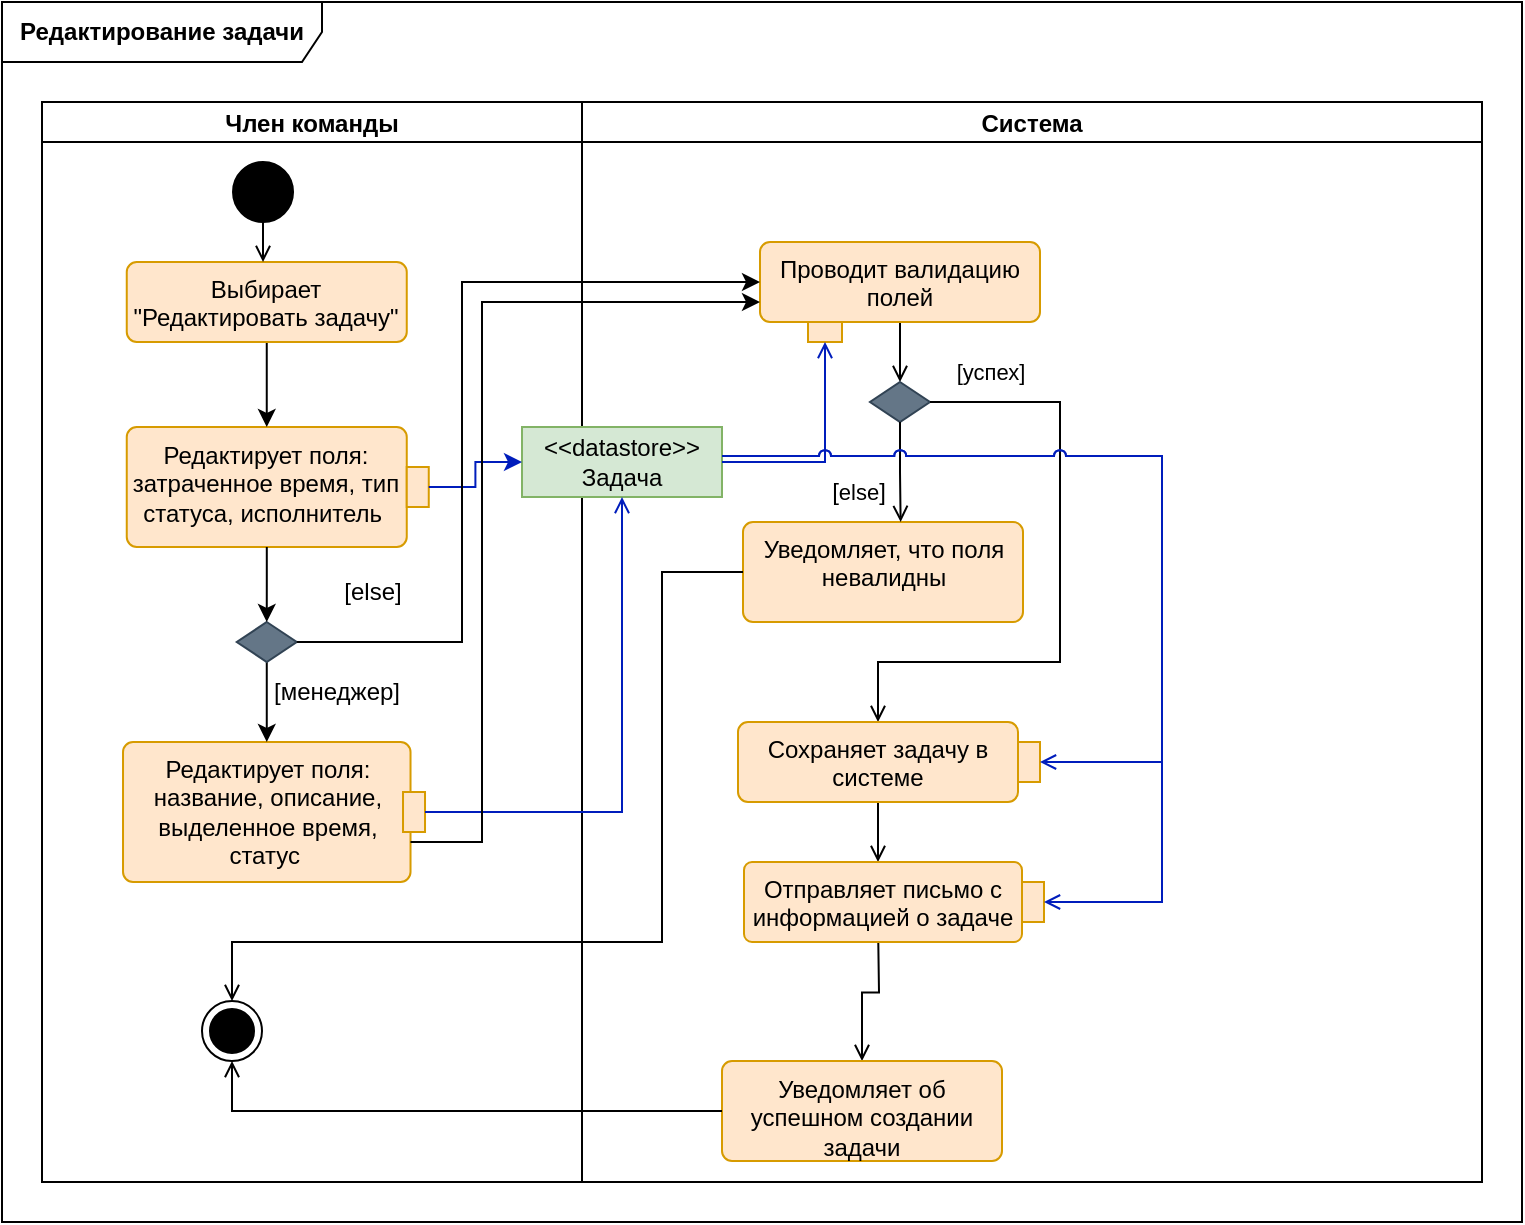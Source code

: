 <mxfile version="22.1.18" type="device" pages="2">
  <diagram name="Страница — 1" id="4nss-KkPXFQWBisD1zAM">
    <mxGraphModel dx="2012" dy="683" grid="1" gridSize="10" guides="1" tooltips="1" connect="1" arrows="1" fold="1" page="1" pageScale="1" pageWidth="827" pageHeight="1169" math="0" shadow="0">
      <root>
        <mxCell id="0" />
        <mxCell id="1" parent="0" />
        <mxCell id="ir2lZSe-M-KhIsvbzkP0-20" value="" style="shape=table;childLayout=tableLayout;startSize=0;fillColor=none;collapsible=0;recursiveResize=0;expand=0;" parent="1" vertex="1">
          <mxGeometry x="-210" y="110" width="720" height="540" as="geometry" />
        </mxCell>
        <mxCell id="ir2lZSe-M-KhIsvbzkP0-21" value="" style="shape=tableRow;horizontal=0;swimlaneHead=0;swimlaneBody=0;top=0;left=0;strokeColor=inherit;bottom=0;right=0;dropTarget=0;fontStyle=0;fillColor=none;points=[[0,0.5],[1,0.5]];portConstraint=eastwest;startSize=0;collapsible=0;recursiveResize=0;expand=0;" parent="ir2lZSe-M-KhIsvbzkP0-20" vertex="1">
          <mxGeometry width="720" height="540" as="geometry" />
        </mxCell>
        <mxCell id="ir2lZSe-M-KhIsvbzkP0-22" value="Член команды" style="swimlane;swimlaneHead=0;swimlaneBody=0;fontStyle=1;strokeColor=inherit;connectable=0;fillColor=none;startSize=20;collapsible=0;recursiveResize=0;expand=0;" parent="ir2lZSe-M-KhIsvbzkP0-21" vertex="1">
          <mxGeometry width="270" height="540" as="geometry">
            <mxRectangle width="270" height="540" as="alternateBounds" />
          </mxGeometry>
        </mxCell>
        <mxCell id="ir2lZSe-M-KhIsvbzkP0-23" value="Система" style="swimlane;swimlaneHead=0;swimlaneBody=0;fontStyle=1;strokeColor=inherit;connectable=0;fillColor=none;startSize=20;collapsible=0;recursiveResize=0;expand=0;" parent="ir2lZSe-M-KhIsvbzkP0-21" vertex="1">
          <mxGeometry x="270" width="450" height="540" as="geometry">
            <mxRectangle width="450" height="540" as="alternateBounds" />
          </mxGeometry>
        </mxCell>
        <mxCell id="xCekLvlc1uRamUwz6qQX-13" style="edgeStyle=orthogonalEdgeStyle;rounded=0;orthogonalLoop=1;jettySize=auto;html=1;exitX=0.5;exitY=1;exitDx=0;exitDy=0;endArrow=open;endFill=0;" parent="ir2lZSe-M-KhIsvbzkP0-23" source="ir2lZSe-M-KhIsvbzkP0-47" target="ir2lZSe-M-KhIsvbzkP0-51" edge="1">
          <mxGeometry relative="1" as="geometry" />
        </mxCell>
        <mxCell id="ir2lZSe-M-KhIsvbzkP0-47" value="Проводит валидацию полей" style="html=1;align=center;verticalAlign=top;rounded=1;absoluteArcSize=1;arcSize=10;dashed=0;whiteSpace=wrap;fillColor=#ffe6cc;strokeColor=#d79b00;" parent="ir2lZSe-M-KhIsvbzkP0-23" vertex="1">
          <mxGeometry x="89" y="70" width="140" height="40" as="geometry" />
        </mxCell>
        <mxCell id="ir2lZSe-M-KhIsvbzkP0-51" value="" style="rhombus;whiteSpace=wrap;html=1;verticalAlign=top;rounded=0;arcSize=10;dashed=0;fillColor=#647687;fontColor=#ffffff;strokeColor=#314354;" parent="ir2lZSe-M-KhIsvbzkP0-23" vertex="1">
          <mxGeometry x="144" y="140" width="30" height="20" as="geometry" />
        </mxCell>
        <mxCell id="ir2lZSe-M-KhIsvbzkP0-64" value="&lt;font style=&quot;font-size: 11px;&quot;&gt;[успех]&lt;/font&gt;" style="text;html=1;align=center;verticalAlign=middle;resizable=0;points=[];autosize=1;strokeColor=none;fillColor=none;" parent="ir2lZSe-M-KhIsvbzkP0-23" vertex="1">
          <mxGeometry x="174" y="120" width="60" height="30" as="geometry" />
        </mxCell>
        <mxCell id="ir2lZSe-M-KhIsvbzkP0-56" value="" style="rounded=0;whiteSpace=wrap;html=1;fillColor=#ffe6cc;strokeColor=#d79b00;" parent="ir2lZSe-M-KhIsvbzkP0-23" vertex="1">
          <mxGeometry x="113" y="110" width="17" height="10" as="geometry" />
        </mxCell>
        <mxCell id="ir2lZSe-M-KhIsvbzkP0-54" value="" style="edgeStyle=orthogonalEdgeStyle;rounded=0;orthogonalLoop=1;jettySize=auto;html=1;endArrow=open;endFill=0;exitX=1;exitY=0.5;exitDx=0;exitDy=0;entryX=0.5;entryY=0;entryDx=0;entryDy=0;" parent="ir2lZSe-M-KhIsvbzkP0-23" source="ir2lZSe-M-KhIsvbzkP0-51" target="xCekLvlc1uRamUwz6qQX-7" edge="1">
          <mxGeometry relative="1" as="geometry">
            <mxPoint x="99" y="330" as="targetPoint" />
            <Array as="points">
              <mxPoint x="239" y="150" />
              <mxPoint x="239" y="280" />
              <mxPoint x="148" y="280" />
            </Array>
          </mxGeometry>
        </mxCell>
        <mxCell id="xCekLvlc1uRamUwz6qQX-19" style="edgeStyle=orthogonalEdgeStyle;rounded=0;orthogonalLoop=1;jettySize=auto;html=1;endArrow=open;endFill=0;" parent="ir2lZSe-M-KhIsvbzkP0-23" source="xCekLvlc1uRamUwz6qQX-7" edge="1">
          <mxGeometry relative="1" as="geometry">
            <mxPoint x="148" y="380" as="targetPoint" />
          </mxGeometry>
        </mxCell>
        <mxCell id="xCekLvlc1uRamUwz6qQX-7" value="Сохраняет задачу в системе" style="html=1;align=center;verticalAlign=top;rounded=1;absoluteArcSize=1;arcSize=10;dashed=0;whiteSpace=wrap;fillColor=#ffe6cc;strokeColor=#d79b00;" parent="ir2lZSe-M-KhIsvbzkP0-23" vertex="1">
          <mxGeometry x="78" y="310" width="140" height="40" as="geometry" />
        </mxCell>
        <mxCell id="xCekLvlc1uRamUwz6qQX-26" value="" style="rounded=0;whiteSpace=wrap;html=1;fillColor=#ffe6cc;strokeColor=#d79b00;" parent="ir2lZSe-M-KhIsvbzkP0-23" vertex="1">
          <mxGeometry x="218" y="320" width="11" height="20" as="geometry" />
        </mxCell>
        <mxCell id="xCekLvlc1uRamUwz6qQX-16" value="Уведомляет, что поля невалидны" style="html=1;align=center;verticalAlign=top;rounded=1;absoluteArcSize=1;arcSize=10;dashed=0;whiteSpace=wrap;fillColor=#ffe6cc;strokeColor=#d79b00;" parent="ir2lZSe-M-KhIsvbzkP0-23" vertex="1">
          <mxGeometry x="80.5" y="210" width="140" height="50" as="geometry" />
        </mxCell>
        <mxCell id="xCekLvlc1uRamUwz6qQX-34" style="edgeStyle=orthogonalEdgeStyle;rounded=0;orthogonalLoop=1;jettySize=auto;html=1;exitX=0.5;exitY=1;exitDx=0;exitDy=0;entryX=0.563;entryY=0;entryDx=0;entryDy=0;entryPerimeter=0;endArrow=open;endFill=0;" parent="ir2lZSe-M-KhIsvbzkP0-23" source="ir2lZSe-M-KhIsvbzkP0-51" target="xCekLvlc1uRamUwz6qQX-16" edge="1">
          <mxGeometry relative="1" as="geometry" />
        </mxCell>
        <mxCell id="xCekLvlc1uRamUwz6qQX-20" style="edgeStyle=orthogonalEdgeStyle;rounded=0;orthogonalLoop=1;jettySize=auto;html=1;endArrow=open;endFill=0;" parent="ir2lZSe-M-KhIsvbzkP0-23" target="xCekLvlc1uRamUwz6qQX-17" edge="1">
          <mxGeometry relative="1" as="geometry">
            <mxPoint x="148" y="410" as="sourcePoint" />
          </mxGeometry>
        </mxCell>
        <mxCell id="ir2lZSe-M-KhIsvbzkP0-53" value="Отправляет письмо с информацией о задаче" style="whiteSpace=wrap;html=1;verticalAlign=top;rounded=1;arcSize=10;dashed=0;fillColor=#ffe6cc;strokeColor=#d79b00;" parent="ir2lZSe-M-KhIsvbzkP0-23" vertex="1">
          <mxGeometry x="81" y="380" width="139" height="40" as="geometry" />
        </mxCell>
        <mxCell id="G-la0Pob9qoum0XM4EMd-46" value="" style="rounded=0;whiteSpace=wrap;html=1;fillColor=#ffe6cc;strokeColor=#d79b00;" parent="ir2lZSe-M-KhIsvbzkP0-23" vertex="1">
          <mxGeometry x="220" y="390" width="11" height="20" as="geometry" />
        </mxCell>
        <mxCell id="G-la0Pob9qoum0XM4EMd-51" value="[&lt;font style=&quot;font-size: 11px;&quot;&gt;else&lt;/font&gt;]" style="text;html=1;align=center;verticalAlign=middle;resizable=0;points=[];autosize=1;strokeColor=none;fillColor=none;" parent="ir2lZSe-M-KhIsvbzkP0-23" vertex="1">
          <mxGeometry x="113" y="180" width="50" height="30" as="geometry" />
        </mxCell>
        <mxCell id="G-la0Pob9qoum0XM4EMd-55" value="&lt;b&gt;Редактирование задачи&lt;br&gt;&lt;/b&gt;" style="shape=umlFrame;whiteSpace=wrap;html=1;pointerEvents=0;recursiveResize=0;container=1;collapsible=0;width=160;" parent="1" vertex="1">
          <mxGeometry x="-230" y="60" width="760" height="610" as="geometry" />
        </mxCell>
        <mxCell id="T8ucjeruHO8INisO1ARj-35" value="Редактирует поля: название, описание, выделенное время, статус&amp;nbsp;" style="html=1;align=center;verticalAlign=top;rounded=1;absoluteArcSize=1;arcSize=10;dashed=0;whiteSpace=wrap;fillColor=#ffe6cc;strokeColor=#d79b00;" vertex="1" parent="G-la0Pob9qoum0XM4EMd-55">
          <mxGeometry x="60.51" y="370" width="143.75" height="70" as="geometry" />
        </mxCell>
        <mxCell id="T8ucjeruHO8INisO1ARj-37" value="[менеджер]" style="text;html=1;align=center;verticalAlign=middle;resizable=0;points=[];autosize=1;strokeColor=none;fillColor=none;" vertex="1" parent="G-la0Pob9qoum0XM4EMd-55">
          <mxGeometry x="121.51" y="330" width="90" height="30" as="geometry" />
        </mxCell>
        <mxCell id="ir2lZSe-M-KhIsvbzkP0-46" value="" style="rounded=0;whiteSpace=wrap;html=1;fillColor=#ffe6cc;strokeColor=#d79b00;" parent="G-la0Pob9qoum0XM4EMd-55" vertex="1">
          <mxGeometry x="200.51" y="395" width="11" height="20" as="geometry" />
        </mxCell>
        <mxCell id="ir2lZSe-M-KhIsvbzkP0-86" value="" style="ellipse;html=1;shape=endState;fillColor=strokeColor;" parent="G-la0Pob9qoum0XM4EMd-55" vertex="1">
          <mxGeometry x="100" y="499.5" width="30" height="30" as="geometry" />
        </mxCell>
        <mxCell id="MW_tALFqJVt5w2Z439LA-10" value="" style="edgeStyle=orthogonalEdgeStyle;rounded=0;orthogonalLoop=1;jettySize=auto;html=1;entryX=0.5;entryY=0;entryDx=0;entryDy=0;" edge="1" parent="G-la0Pob9qoum0XM4EMd-55" source="MW_tALFqJVt5w2Z439LA-26" target="T8ucjeruHO8INisO1ARj-35">
          <mxGeometry relative="1" as="geometry">
            <mxPoint x="130" y="240" as="sourcePoint" />
            <mxPoint x="130.514" y="302" as="targetPoint" />
            <Array as="points" />
          </mxGeometry>
        </mxCell>
        <mxCell id="MW_tALFqJVt5w2Z439LA-14" value="Редактирует поля: затраченное время, тип статуса, исполнитель&amp;nbsp;" style="html=1;align=center;verticalAlign=top;rounded=1;absoluteArcSize=1;arcSize=10;dashed=0;whiteSpace=wrap;fillColor=#ffe6cc;strokeColor=#d79b00;" vertex="1" parent="G-la0Pob9qoum0XM4EMd-55">
          <mxGeometry x="62.38" y="212.5" width="140" height="60" as="geometry" />
        </mxCell>
        <mxCell id="MW_tALFqJVt5w2Z439LA-23" value="" style="rounded=0;whiteSpace=wrap;html=1;fillColor=#ffe6cc;strokeColor=#d79b00;" vertex="1" parent="G-la0Pob9qoum0XM4EMd-55">
          <mxGeometry x="202.38" y="232.5" width="11" height="20" as="geometry" />
        </mxCell>
        <mxCell id="MW_tALFqJVt5w2Z439LA-25" style="edgeStyle=orthogonalEdgeStyle;rounded=0;orthogonalLoop=1;jettySize=auto;html=1;" edge="1" parent="G-la0Pob9qoum0XM4EMd-55" source="ir2lZSe-M-KhIsvbzkP0-26" target="MW_tALFqJVt5w2Z439LA-14">
          <mxGeometry relative="1" as="geometry" />
        </mxCell>
        <mxCell id="ir2lZSe-M-KhIsvbzkP0-26" value="Выбирает &quot;Редактировать задачу&quot;" style="html=1;align=center;verticalAlign=top;rounded=1;absoluteArcSize=1;arcSize=10;dashed=0;whiteSpace=wrap;fillColor=#ffe6cc;strokeColor=#d79b00;" parent="G-la0Pob9qoum0XM4EMd-55" vertex="1">
          <mxGeometry x="62.38" y="130" width="140" height="40" as="geometry" />
        </mxCell>
        <mxCell id="ir2lZSe-M-KhIsvbzkP0-1" value="" style="ellipse;fillColor=strokeColor;html=1;" parent="G-la0Pob9qoum0XM4EMd-55" vertex="1">
          <mxGeometry x="115.51" y="80" width="30" height="30" as="geometry" />
        </mxCell>
        <mxCell id="ir2lZSe-M-KhIsvbzkP0-37" style="edgeStyle=orthogonalEdgeStyle;rounded=0;orthogonalLoop=1;jettySize=auto;html=1;endArrow=open;endFill=0;" parent="G-la0Pob9qoum0XM4EMd-55" source="ir2lZSe-M-KhIsvbzkP0-1" target="ir2lZSe-M-KhIsvbzkP0-26" edge="1">
          <mxGeometry relative="1" as="geometry">
            <Array as="points">
              <mxPoint x="130" y="160" />
              <mxPoint x="130" y="160" />
            </Array>
          </mxGeometry>
        </mxCell>
        <mxCell id="MW_tALFqJVt5w2Z439LA-26" value="" style="rhombus;whiteSpace=wrap;html=1;verticalAlign=top;rounded=0;arcSize=10;dashed=0;fillColor=#647687;fontColor=#ffffff;strokeColor=#314354;" vertex="1" parent="G-la0Pob9qoum0XM4EMd-55">
          <mxGeometry x="117.38" y="310" width="30" height="20" as="geometry" />
        </mxCell>
        <mxCell id="MW_tALFqJVt5w2Z439LA-27" value="" style="edgeStyle=orthogonalEdgeStyle;rounded=0;orthogonalLoop=1;jettySize=auto;html=1;entryX=0.5;entryY=0;entryDx=0;entryDy=0;" edge="1" parent="G-la0Pob9qoum0XM4EMd-55" source="MW_tALFqJVt5w2Z439LA-14" target="MW_tALFqJVt5w2Z439LA-26">
          <mxGeometry relative="1" as="geometry">
            <mxPoint x="-101" y="320" as="sourcePoint" />
            <mxPoint x="-99" y="390" as="targetPoint" />
            <Array as="points" />
          </mxGeometry>
        </mxCell>
        <mxCell id="G-la0Pob9qoum0XM4EMd-39" value="&lt;div&gt;&amp;lt;&amp;lt;datastore&amp;gt;&amp;gt;&lt;/div&gt;&lt;div&gt;Задача&lt;br&gt;&lt;/div&gt;" style="rounded=0;whiteSpace=wrap;html=1;fillColor=#d5e8d4;strokeColor=#82b366;" parent="G-la0Pob9qoum0XM4EMd-55" vertex="1">
          <mxGeometry x="260" y="212.5" width="100" height="35" as="geometry" />
        </mxCell>
        <mxCell id="G-la0Pob9qoum0XM4EMd-43" style="edgeStyle=orthogonalEdgeStyle;rounded=0;orthogonalLoop=1;jettySize=auto;html=1;entryX=0.5;entryY=1;entryDx=0;entryDy=0;fillColor=#0050ef;strokeColor=#001DBC;jumpStyle=arc;endArrow=open;endFill=0;" parent="G-la0Pob9qoum0XM4EMd-55" source="ir2lZSe-M-KhIsvbzkP0-46" target="G-la0Pob9qoum0XM4EMd-39" edge="1">
          <mxGeometry relative="1" as="geometry" />
        </mxCell>
        <mxCell id="MW_tALFqJVt5w2Z439LA-24" style="edgeStyle=orthogonalEdgeStyle;rounded=0;orthogonalLoop=1;jettySize=auto;html=1;entryX=0;entryY=0.5;entryDx=0;entryDy=0;fillColor=#0050ef;strokeColor=#001DBC;" edge="1" parent="G-la0Pob9qoum0XM4EMd-55" source="MW_tALFqJVt5w2Z439LA-23" target="G-la0Pob9qoum0XM4EMd-39">
          <mxGeometry relative="1" as="geometry" />
        </mxCell>
        <mxCell id="MW_tALFqJVt5w2Z439LA-31" value="[else]" style="text;html=1;align=center;verticalAlign=middle;resizable=0;points=[];autosize=1;strokeColor=none;fillColor=none;" vertex="1" parent="G-la0Pob9qoum0XM4EMd-55">
          <mxGeometry x="159.63" y="280" width="50" height="30" as="geometry" />
        </mxCell>
        <mxCell id="xCekLvlc1uRamUwz6qQX-17" value="Уведомляет об успешном создании задачи" style="html=1;align=center;verticalAlign=top;rounded=1;absoluteArcSize=1;arcSize=10;dashed=0;whiteSpace=wrap;fillColor=#ffe6cc;strokeColor=#d79b00;" parent="G-la0Pob9qoum0XM4EMd-55" vertex="1">
          <mxGeometry x="360" y="529.5" width="140" height="50" as="geometry" />
        </mxCell>
        <mxCell id="xCekLvlc1uRamUwz6qQX-21" style="edgeStyle=orthogonalEdgeStyle;rounded=0;orthogonalLoop=1;jettySize=auto;html=1;endArrow=open;endFill=0;entryX=0.5;entryY=1;entryDx=0;entryDy=0;" parent="G-la0Pob9qoum0XM4EMd-55" source="xCekLvlc1uRamUwz6qQX-17" target="ir2lZSe-M-KhIsvbzkP0-86" edge="1">
          <mxGeometry relative="1" as="geometry">
            <mxPoint x="171.1" y="450.36" as="targetPoint" />
            <Array as="points">
              <mxPoint x="115" y="554" />
            </Array>
          </mxGeometry>
        </mxCell>
        <mxCell id="G-la0Pob9qoum0XM4EMd-44" style="edgeStyle=orthogonalEdgeStyle;rounded=0;orthogonalLoop=1;jettySize=auto;html=1;entryX=0.5;entryY=0;entryDx=0;entryDy=0;exitX=0;exitY=0.5;exitDx=0;exitDy=0;endArrow=open;endFill=0;" parent="1" source="xCekLvlc1uRamUwz6qQX-16" target="ir2lZSe-M-KhIsvbzkP0-86" edge="1">
          <mxGeometry relative="1" as="geometry">
            <mxPoint x="168.13" y="370" as="sourcePoint" />
            <mxPoint x="-108.11" y="539.15" as="targetPoint" />
            <Array as="points">
              <mxPoint x="100" y="345" />
              <mxPoint x="100" y="530" />
              <mxPoint x="-115" y="530" />
            </Array>
          </mxGeometry>
        </mxCell>
        <mxCell id="MW_tALFqJVt5w2Z439LA-28" style="edgeStyle=orthogonalEdgeStyle;rounded=0;orthogonalLoop=1;jettySize=auto;html=1;entryX=0;entryY=0.5;entryDx=0;entryDy=0;" edge="1" parent="1" source="MW_tALFqJVt5w2Z439LA-26" target="ir2lZSe-M-KhIsvbzkP0-47">
          <mxGeometry relative="1" as="geometry">
            <Array as="points">
              <mxPoint y="380" />
              <mxPoint y="200" />
            </Array>
          </mxGeometry>
        </mxCell>
        <mxCell id="G-la0Pob9qoum0XM4EMd-45" style="edgeStyle=orthogonalEdgeStyle;rounded=0;orthogonalLoop=1;jettySize=auto;html=1;entryX=0.5;entryY=1;entryDx=0;entryDy=0;fillColor=#0050ef;strokeColor=#001DBC;endArrow=open;endFill=0;" parent="1" source="G-la0Pob9qoum0XM4EMd-39" target="ir2lZSe-M-KhIsvbzkP0-56" edge="1">
          <mxGeometry relative="1" as="geometry" />
        </mxCell>
        <mxCell id="G-la0Pob9qoum0XM4EMd-48" style="edgeStyle=orthogonalEdgeStyle;rounded=0;orthogonalLoop=1;jettySize=auto;html=1;entryX=1;entryY=0.5;entryDx=0;entryDy=0;fillColor=#0050ef;strokeColor=#001DBC;jumpStyle=arc;endArrow=open;endFill=0;" parent="1" source="G-la0Pob9qoum0XM4EMd-39" target="G-la0Pob9qoum0XM4EMd-46" edge="1">
          <mxGeometry relative="1" as="geometry">
            <Array as="points">
              <mxPoint x="350" y="287" />
              <mxPoint x="350" y="510" />
            </Array>
          </mxGeometry>
        </mxCell>
        <mxCell id="G-la0Pob9qoum0XM4EMd-49" style="edgeStyle=orthogonalEdgeStyle;rounded=0;orthogonalLoop=1;jettySize=auto;html=1;entryX=1;entryY=0.5;entryDx=0;entryDy=0;fillColor=#0050ef;strokeColor=#001DBC;jumpStyle=arc;endArrow=open;endFill=0;" parent="1" source="G-la0Pob9qoum0XM4EMd-39" target="xCekLvlc1uRamUwz6qQX-26" edge="1">
          <mxGeometry relative="1" as="geometry">
            <Array as="points">
              <mxPoint x="350" y="287" />
              <mxPoint x="350" y="440" />
            </Array>
          </mxGeometry>
        </mxCell>
        <mxCell id="MW_tALFqJVt5w2Z439LA-30" style="edgeStyle=orthogonalEdgeStyle;rounded=0;orthogonalLoop=1;jettySize=auto;html=1;entryX=0;entryY=0.75;entryDx=0;entryDy=0;" edge="1" parent="1" source="T8ucjeruHO8INisO1ARj-35" target="ir2lZSe-M-KhIsvbzkP0-47">
          <mxGeometry relative="1" as="geometry">
            <Array as="points">
              <mxPoint x="10" y="480" />
              <mxPoint x="10" y="210" />
            </Array>
          </mxGeometry>
        </mxCell>
      </root>
    </mxGraphModel>
  </diagram>
  <diagram id="fDYZSVcYAsIUWVUb6QS3" name="Страница — 2">
    <mxGraphModel dx="1430" dy="825" grid="1" gridSize="10" guides="1" tooltips="1" connect="1" arrows="1" fold="1" page="1" pageScale="1" pageWidth="827" pageHeight="1169" math="0" shadow="0">
      <root>
        <mxCell id="0" />
        <mxCell id="1" parent="0" />
        <mxCell id="y5KSrTJzy2jS72uTcM3v-4" value="" style="line;strokeWidth=4;fillColor=none;align=left;verticalAlign=middle;spacingTop=-1;spacingLeft=3;spacingRight=3;rotatable=0;labelPosition=right;points=[];portConstraint=eastwest;strokeColor=inherit;" vertex="1" parent="1">
          <mxGeometry x="280" y="640" width="180" height="8" as="geometry" />
        </mxCell>
        <mxCell id="y5KSrTJzy2jS72uTcM3v-5" value="" style="endArrow=classic;html=1;rounded=0;entryX=0.502;entryY=0.395;entryDx=0;entryDy=0;entryPerimeter=0;" edge="1" parent="1" target="y5KSrTJzy2jS72uTcM3v-4">
          <mxGeometry width="50" height="50" relative="1" as="geometry">
            <mxPoint x="370" y="580" as="sourcePoint" />
            <mxPoint x="370" y="640" as="targetPoint" />
          </mxGeometry>
        </mxCell>
        <mxCell id="BYi3jBHLM1JnAWLNlmiE-11" style="edgeStyle=orthogonalEdgeStyle;rounded=0;orthogonalLoop=1;jettySize=auto;html=1;entryX=0.266;entryY=0.625;entryDx=0;entryDy=0;entryPerimeter=0;" edge="1" parent="1" source="y5KSrTJzy2jS72uTcM3v-8" target="BYi3jBHLM1JnAWLNlmiE-9">
          <mxGeometry relative="1" as="geometry">
            <Array as="points">
              <mxPoint x="347" y="780" />
              <mxPoint x="347" y="875" />
            </Array>
          </mxGeometry>
        </mxCell>
        <mxCell id="y5KSrTJzy2jS72uTcM3v-8" value="Редактировать название" style="rounded=1;whiteSpace=wrap;html=1;" vertex="1" parent="1">
          <mxGeometry x="220" y="760" width="100" height="40" as="geometry" />
        </mxCell>
        <mxCell id="BYi3jBHLM1JnAWLNlmiE-12" style="edgeStyle=orthogonalEdgeStyle;rounded=0;orthogonalLoop=1;jettySize=auto;html=1;entryX=0.9;entryY=0.448;entryDx=0;entryDy=0;entryPerimeter=0;" edge="1" parent="1" source="vG9BG1PcNSN2kovtvqYP-1" target="BYi3jBHLM1JnAWLNlmiE-9">
          <mxGeometry relative="1" as="geometry">
            <Array as="points">
              <mxPoint x="414" y="840" />
              <mxPoint x="410" y="840" />
            </Array>
          </mxGeometry>
        </mxCell>
        <mxCell id="vG9BG1PcNSN2kovtvqYP-1" value="Редактировать статус: название, тип статуса" style="rounded=1;whiteSpace=wrap;html=1;" vertex="1" parent="1">
          <mxGeometry x="354" y="750" width="120" height="60" as="geometry" />
        </mxCell>
        <mxCell id="vG9BG1PcNSN2kovtvqYP-2" value="Редактировать описание" style="rounded=1;whiteSpace=wrap;html=1;" vertex="1" parent="1">
          <mxGeometry x="220" y="690" width="110" height="40" as="geometry" />
        </mxCell>
        <mxCell id="vG9BG1PcNSN2kovtvqYP-3" value="Редактировать выделенное время&amp;nbsp;" style="rounded=1;whiteSpace=wrap;html=1;" vertex="1" parent="1">
          <mxGeometry x="430" y="700" width="100" height="40" as="geometry" />
        </mxCell>
        <mxCell id="BYi3jBHLM1JnAWLNlmiE-1" value="" style="endArrow=classic;html=1;rounded=0;entryX=0.5;entryY=0;entryDx=0;entryDy=0;exitX=0.157;exitY=0.784;exitDx=0;exitDy=0;exitPerimeter=0;" edge="1" parent="1" source="y5KSrTJzy2jS72uTcM3v-4" target="vG9BG1PcNSN2kovtvqYP-2">
          <mxGeometry width="50" height="50" relative="1" as="geometry">
            <mxPoint x="290" y="730" as="sourcePoint" />
            <mxPoint x="340" y="680" as="targetPoint" />
          </mxGeometry>
        </mxCell>
        <mxCell id="BYi3jBHLM1JnAWLNlmiE-3" value="" style="endArrow=classic;html=1;rounded=0;entryX=1;entryY=0.5;entryDx=0;entryDy=0;exitX=0.365;exitY=0.601;exitDx=0;exitDy=0;exitPerimeter=0;" edge="1" parent="1" source="y5KSrTJzy2jS72uTcM3v-4" target="y5KSrTJzy2jS72uTcM3v-8">
          <mxGeometry width="50" height="50" relative="1" as="geometry">
            <mxPoint x="290" y="730" as="sourcePoint" />
            <mxPoint x="340" y="680" as="targetPoint" />
          </mxGeometry>
        </mxCell>
        <mxCell id="BYi3jBHLM1JnAWLNlmiE-6" value="" style="endArrow=classic;html=1;rounded=0;entryX=0.5;entryY=0;entryDx=0;entryDy=0;exitX=0.926;exitY=0.784;exitDx=0;exitDy=0;exitPerimeter=0;" edge="1" parent="1" source="y5KSrTJzy2jS72uTcM3v-4" target="vG9BG1PcNSN2kovtvqYP-3">
          <mxGeometry width="50" height="50" relative="1" as="geometry">
            <mxPoint x="290" y="730" as="sourcePoint" />
            <mxPoint x="340" y="680" as="targetPoint" />
          </mxGeometry>
        </mxCell>
        <mxCell id="BYi3jBHLM1JnAWLNlmiE-7" value="" style="endArrow=classic;html=1;rounded=0;entryX=0.5;entryY=0;entryDx=0;entryDy=0;exitX=0.682;exitY=0.784;exitDx=0;exitDy=0;exitPerimeter=0;" edge="1" parent="1" source="y5KSrTJzy2jS72uTcM3v-4" target="vG9BG1PcNSN2kovtvqYP-1">
          <mxGeometry width="50" height="50" relative="1" as="geometry">
            <mxPoint x="290" y="730" as="sourcePoint" />
            <mxPoint x="340" y="680" as="targetPoint" />
          </mxGeometry>
        </mxCell>
        <mxCell id="BYi3jBHLM1JnAWLNlmiE-9" value="" style="line;strokeWidth=5;fillColor=none;align=left;verticalAlign=middle;spacingTop=-1;spacingLeft=3;spacingRight=3;rotatable=0;labelPosition=right;points=[];portConstraint=eastwest;strokeColor=inherit;" vertex="1" parent="1">
          <mxGeometry x="320" y="870" width="100" height="8" as="geometry" />
        </mxCell>
        <mxCell id="BYi3jBHLM1JnAWLNlmiE-10" style="edgeStyle=orthogonalEdgeStyle;rounded=0;orthogonalLoop=1;jettySize=auto;html=1;entryX=0.441;entryY=0.448;entryDx=0;entryDy=0;entryPerimeter=0;" edge="1" parent="1" source="vG9BG1PcNSN2kovtvqYP-2" target="BYi3jBHLM1JnAWLNlmiE-9">
          <mxGeometry relative="1" as="geometry">
            <Array as="points">
              <mxPoint x="190" y="710" />
              <mxPoint x="190" y="840" />
              <mxPoint x="364" y="840" />
            </Array>
          </mxGeometry>
        </mxCell>
        <mxCell id="BYi3jBHLM1JnAWLNlmiE-13" style="edgeStyle=orthogonalEdgeStyle;rounded=0;orthogonalLoop=1;jettySize=auto;html=1;entryX=0.665;entryY=0.57;entryDx=0;entryDy=0;entryPerimeter=0;" edge="1" parent="1" source="vG9BG1PcNSN2kovtvqYP-3" target="BYi3jBHLM1JnAWLNlmiE-9">
          <mxGeometry relative="1" as="geometry">
            <Array as="points">
              <mxPoint x="480" y="840" />
              <mxPoint x="386" y="840" />
            </Array>
          </mxGeometry>
        </mxCell>
        <mxCell id="n3aOMZlkYlHZZuqjY32m-1" value="[менеджер]" style="text;html=1;strokeColor=none;fillColor=none;align=center;verticalAlign=middle;whiteSpace=wrap;rounded=0;" vertex="1" parent="1">
          <mxGeometry x="376" y="600" width="60" height="28" as="geometry" />
        </mxCell>
      </root>
    </mxGraphModel>
  </diagram>
</mxfile>
